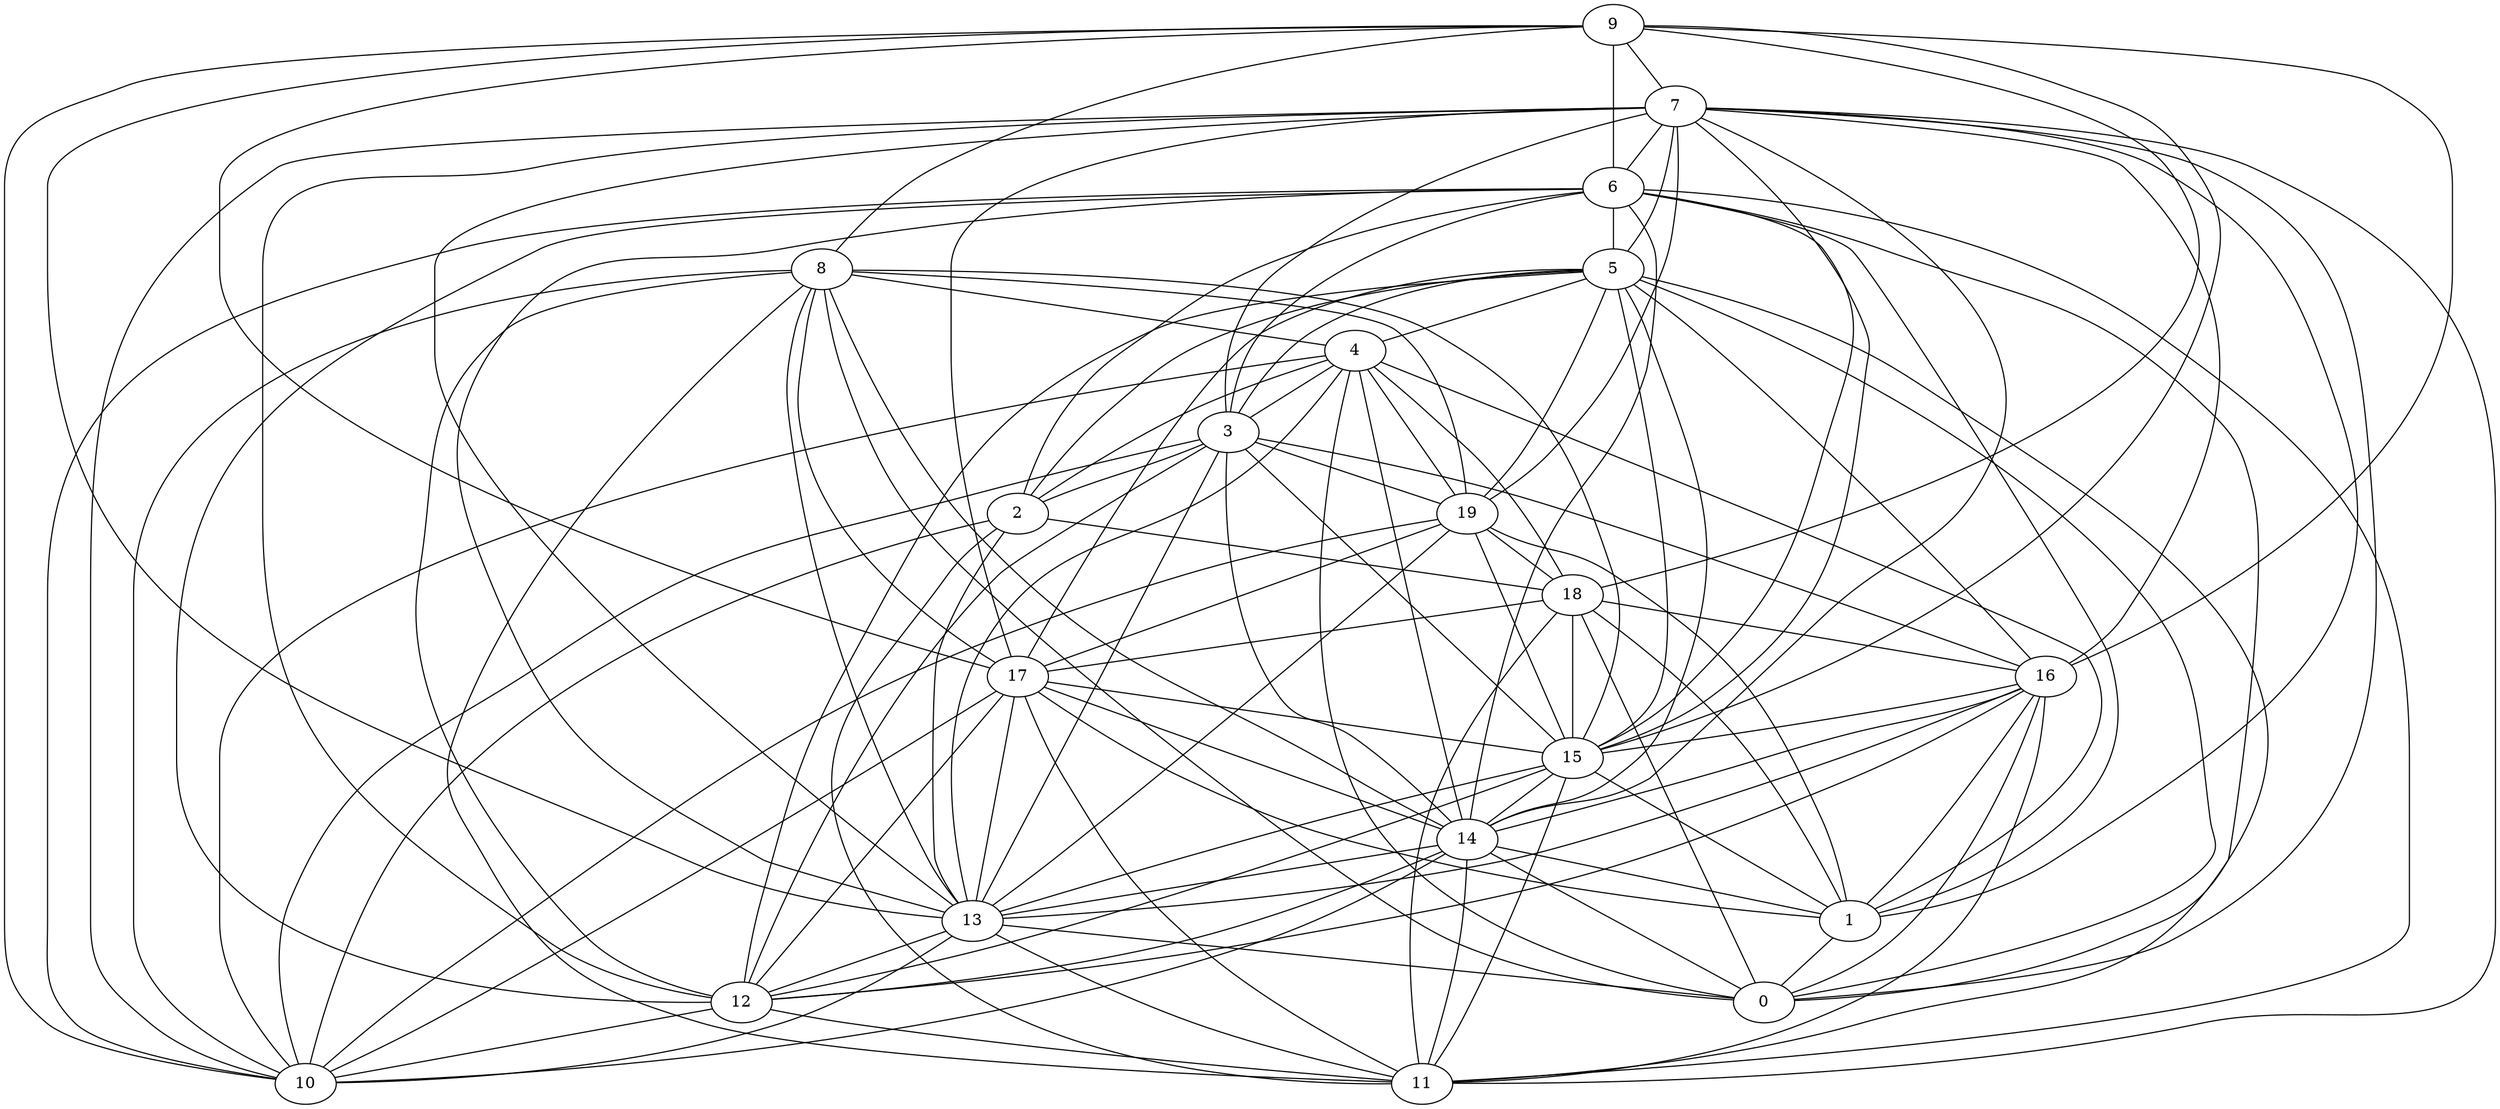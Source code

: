 digraph GG_graph {

subgraph G_graph {
edge [color = black]
"18" -> "11" [dir = none]
"18" -> "1" [dir = none]
"18" -> "17" [dir = none]
"18" -> "16" [dir = none]
"2" -> "10" [dir = none]
"2" -> "11" [dir = none]
"14" -> "0" [dir = none]
"14" -> "11" [dir = none]
"9" -> "8" [dir = none]
"9" -> "18" [dir = none]
"9" -> "13" [dir = none]
"9" -> "6" [dir = none]
"9" -> "10" [dir = none]
"5" -> "2" [dir = none]
"5" -> "14" [dir = none]
"5" -> "4" [dir = none]
"5" -> "3" [dir = none]
"5" -> "16" [dir = none]
"17" -> "14" [dir = none]
"17" -> "13" [dir = none]
"17" -> "11" [dir = none]
"17" -> "15" [dir = none]
"7" -> "13" [dir = none]
"7" -> "5" [dir = none]
"7" -> "1" [dir = none]
"7" -> "14" [dir = none]
"7" -> "12" [dir = none]
"15" -> "11" [dir = none]
"15" -> "12" [dir = none]
"15" -> "14" [dir = none]
"15" -> "13" [dir = none]
"13" -> "12" [dir = none]
"13" -> "0" [dir = none]
"4" -> "14" [dir = none]
"4" -> "10" [dir = none]
"4" -> "3" [dir = none]
"4" -> "1" [dir = none]
"4" -> "13" [dir = none]
"6" -> "14" [dir = none]
"6" -> "2" [dir = none]
"6" -> "12" [dir = none]
"6" -> "15" [dir = none]
"6" -> "10" [dir = none]
"6" -> "0" [dir = none]
"6" -> "13" [dir = none]
"6" -> "5" [dir = none]
"19" -> "18" [dir = none]
"19" -> "1" [dir = none]
"19" -> "10" [dir = none]
"19" -> "13" [dir = none]
"19" -> "17" [dir = none]
"8" -> "13" [dir = none]
"8" -> "4" [dir = none]
"3" -> "13" [dir = none]
"3" -> "12" [dir = none]
"16" -> "14" [dir = none]
"16" -> "13" [dir = none]
"7" -> "17" [dir = none]
"5" -> "0" [dir = none]
"17" -> "10" [dir = none]
"8" -> "17" [dir = none]
"5" -> "19" [dir = none]
"4" -> "2" [dir = none]
"16" -> "15" [dir = none]
"7" -> "10" [dir = none]
"6" -> "3" [dir = none]
"3" -> "2" [dir = none]
"18" -> "0" [dir = none]
"17" -> "12" [dir = none]
"8" -> "19" [dir = none]
"6" -> "11" [dir = none]
"3" -> "14" [dir = none]
"16" -> "1" [dir = none]
"7" -> "19" [dir = none]
"2" -> "13" [dir = none]
"9" -> "17" [dir = none]
"8" -> "10" [dir = none]
"5" -> "12" [dir = none]
"18" -> "15" [dir = none]
"16" -> "11" [dir = none]
"3" -> "19" [dir = none]
"12" -> "11" [dir = none]
"7" -> "16" [dir = none]
"3" -> "10" [dir = none]
"3" -> "16" [dir = none]
"15" -> "1" [dir = none]
"2" -> "18" [dir = none]
"7" -> "11" [dir = none]
"14" -> "12" [dir = none]
"8" -> "15" [dir = none]
"9" -> "16" [dir = none]
"12" -> "10" [dir = none]
"17" -> "1" [dir = none]
"5" -> "11" [dir = none]
"8" -> "0" [dir = none]
"3" -> "15" [dir = none]
"7" -> "3" [dir = none]
"13" -> "11" [dir = none]
"8" -> "14" [dir = none]
"7" -> "6" [dir = none]
"16" -> "0" [dir = none]
"7" -> "0" [dir = none]
"5" -> "17" [dir = none]
"14" -> "1" [dir = none]
"14" -> "13" [dir = none]
"9" -> "15" [dir = none]
"4" -> "0" [dir = none]
"9" -> "7" [dir = none]
"1" -> "0" [dir = none]
"5" -> "15" [dir = none]
"13" -> "10" [dir = none]
"8" -> "11" [dir = none]
"7" -> "15" [dir = none]
"8" -> "12" [dir = none]
"19" -> "15" [dir = none]
"4" -> "19" [dir = none]
"16" -> "12" [dir = none]
"6" -> "1" [dir = none]
"14" -> "10" [dir = none]
"4" -> "18" [dir = none]
}

}
